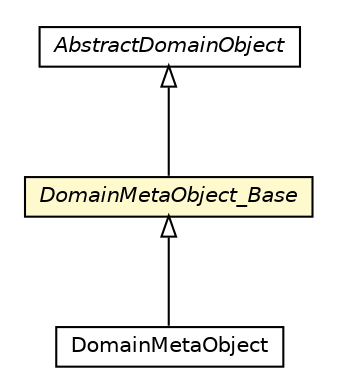 #!/usr/local/bin/dot
#
# Class diagram 
# Generated by UMLGraph version 5.1 (http://www.umlgraph.org/)
#

digraph G {
	edge [fontname="Helvetica",fontsize=10,labelfontname="Helvetica",labelfontsize=10];
	node [fontname="Helvetica",fontsize=10,shape=plaintext];
	nodesep=0.25;
	ranksep=0.5;
	// pt.ist.fenixframework.DomainMetaObject_Base
	c14928 [label=<<table title="pt.ist.fenixframework.DomainMetaObject_Base" border="0" cellborder="1" cellspacing="0" cellpadding="2" port="p" bgcolor="lemonChiffon" href="./DomainMetaObject_Base.html">
		<tr><td><table border="0" cellspacing="0" cellpadding="1">
<tr><td align="center" balign="center"><font face="Helvetica-Oblique"> DomainMetaObject_Base </font></td></tr>
		</table></td></tr>
		</table>>, fontname="Helvetica", fontcolor="black", fontsize=10.0];
	// pt.ist.fenixframework.DomainMetaObject
	c14931 [label=<<table title="pt.ist.fenixframework.DomainMetaObject" border="0" cellborder="1" cellspacing="0" cellpadding="2" port="p" href="./DomainMetaObject.html">
		<tr><td><table border="0" cellspacing="0" cellpadding="1">
<tr><td align="center" balign="center"> DomainMetaObject </td></tr>
		</table></td></tr>
		</table>>, fontname="Helvetica", fontcolor="black", fontsize=10.0];
	// pt.ist.fenixframework.core.AbstractDomainObject
	c15039 [label=<<table title="pt.ist.fenixframework.core.AbstractDomainObject" border="0" cellborder="1" cellspacing="0" cellpadding="2" port="p" href="./core/AbstractDomainObject.html">
		<tr><td><table border="0" cellspacing="0" cellpadding="1">
<tr><td align="center" balign="center"><font face="Helvetica-Oblique"> AbstractDomainObject </font></td></tr>
		</table></td></tr>
		</table>>, fontname="Helvetica", fontcolor="black", fontsize=10.0];
	//pt.ist.fenixframework.DomainMetaObject_Base extends pt.ist.fenixframework.core.AbstractDomainObject
	c15039:p -> c14928:p [dir=back,arrowtail=empty];
	//pt.ist.fenixframework.DomainMetaObject extends pt.ist.fenixframework.DomainMetaObject_Base
	c14928:p -> c14931:p [dir=back,arrowtail=empty];
}

